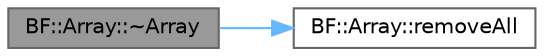 digraph "BF::Array::~Array"
{
 // LATEX_PDF_SIZE
  bgcolor="transparent";
  edge [fontname=Helvetica,fontsize=10,labelfontname=Helvetica,labelfontsize=10];
  node [fontname=Helvetica,fontsize=10,shape=box,height=0.2,width=0.4];
  rankdir="LR";
  Node1 [id="Node000001",label="BF::Array::~Array",height=0.2,width=0.4,color="gray40", fillcolor="grey60", style="filled", fontcolor="black",tooltip=" "];
  Node1 -> Node2 [id="edge1_Node000001_Node000002",color="steelblue1",style="solid",tooltip=" "];
  Node2 [id="Node000002",label="BF::Array::removeAll",height=0.2,width=0.4,color="grey40", fillcolor="white", style="filled",URL="$d3/d15/classBF_1_1Array.html#abc2c1c840894c850449914421311cae3",tooltip=" "];
}
